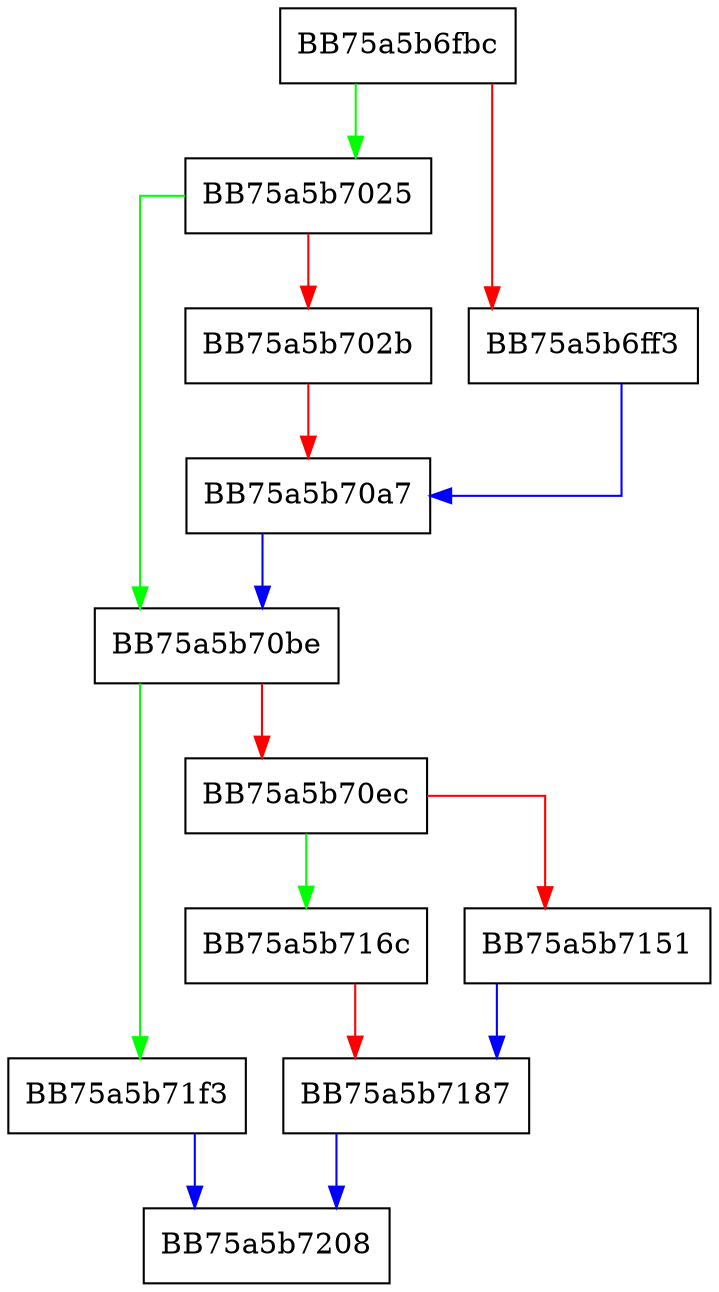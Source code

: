 digraph msil_emit_ldelem {
  node [shape="box"];
  graph [splines=ortho];
  BB75a5b6fbc -> BB75a5b7025 [color="green"];
  BB75a5b6fbc -> BB75a5b6ff3 [color="red"];
  BB75a5b6ff3 -> BB75a5b70a7 [color="blue"];
  BB75a5b7025 -> BB75a5b70be [color="green"];
  BB75a5b7025 -> BB75a5b702b [color="red"];
  BB75a5b702b -> BB75a5b70a7 [color="red"];
  BB75a5b70a7 -> BB75a5b70be [color="blue"];
  BB75a5b70be -> BB75a5b71f3 [color="green"];
  BB75a5b70be -> BB75a5b70ec [color="red"];
  BB75a5b70ec -> BB75a5b716c [color="green"];
  BB75a5b70ec -> BB75a5b7151 [color="red"];
  BB75a5b7151 -> BB75a5b7187 [color="blue"];
  BB75a5b716c -> BB75a5b7187 [color="red"];
  BB75a5b7187 -> BB75a5b7208 [color="blue"];
  BB75a5b71f3 -> BB75a5b7208 [color="blue"];
}